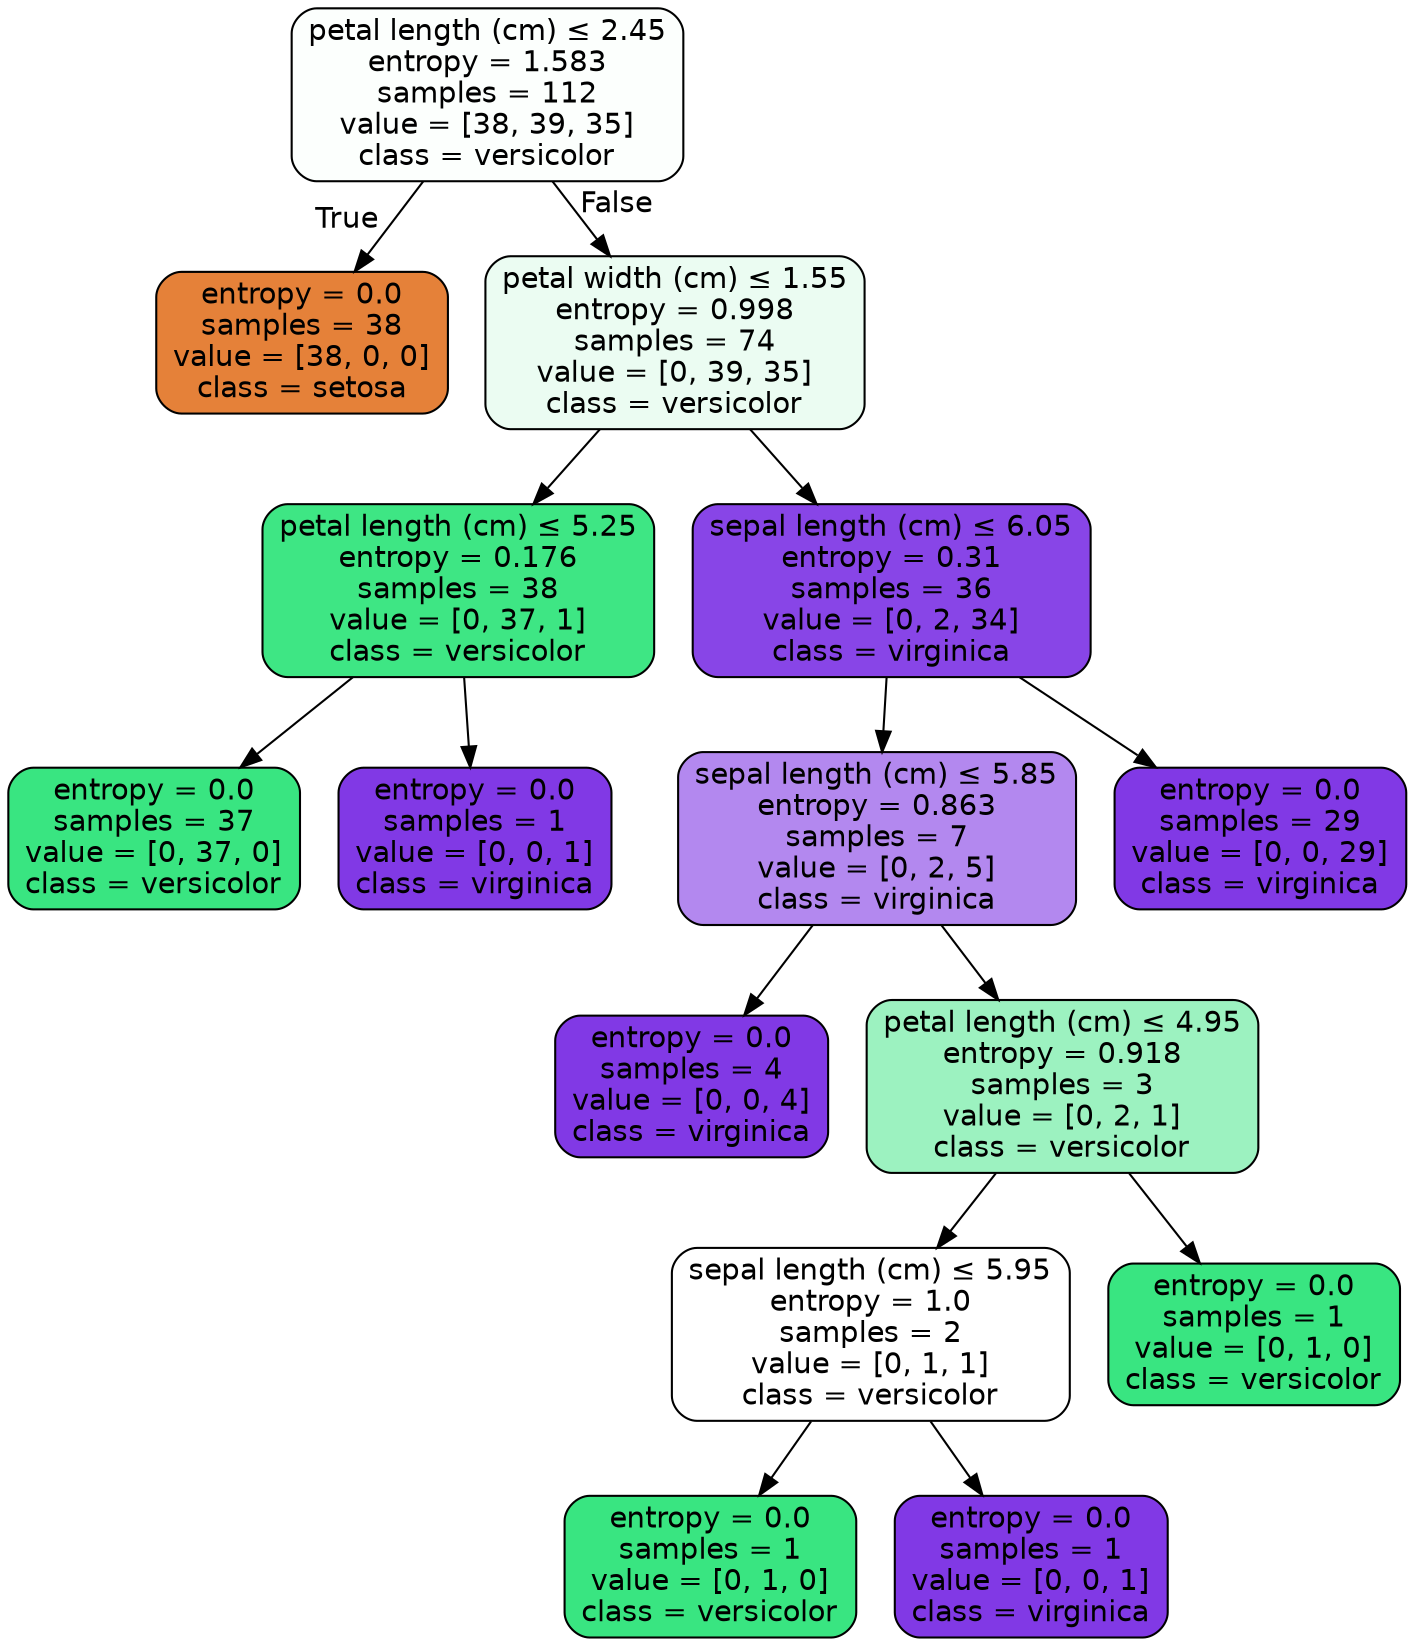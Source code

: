 digraph Tree {
node [shape=box, style="filled, rounded", color="black", fontname=helvetica] ;
edge [fontname=helvetica] ;
0 [label=<petal length (cm) &le; 2.45<br/>entropy = 1.583<br/>samples = 112<br/>value = [38, 39, 35]<br/>class = versicolor>, fillcolor="#fcfffd"] ;
1 [label=<entropy = 0.0<br/>samples = 38<br/>value = [38, 0, 0]<br/>class = setosa>, fillcolor="#e58139"] ;
0 -> 1 [labeldistance=2.5, labelangle=45, headlabel="True"] ;
2 [label=<petal width (cm) &le; 1.55<br/>entropy = 0.998<br/>samples = 74<br/>value = [0, 39, 35]<br/>class = versicolor>, fillcolor="#ebfcf2"] ;
0 -> 2 [labeldistance=2.5, labelangle=-45, headlabel="False"] ;
3 [label=<petal length (cm) &le; 5.25<br/>entropy = 0.176<br/>samples = 38<br/>value = [0, 37, 1]<br/>class = versicolor>, fillcolor="#3ee684"] ;
2 -> 3 ;
4 [label=<entropy = 0.0<br/>samples = 37<br/>value = [0, 37, 0]<br/>class = versicolor>, fillcolor="#39e581"] ;
3 -> 4 ;
5 [label=<entropy = 0.0<br/>samples = 1<br/>value = [0, 0, 1]<br/>class = virginica>, fillcolor="#8139e5"] ;
3 -> 5 ;
6 [label=<sepal length (cm) &le; 6.05<br/>entropy = 0.31<br/>samples = 36<br/>value = [0, 2, 34]<br/>class = virginica>, fillcolor="#8845e7"] ;
2 -> 6 ;
7 [label=<sepal length (cm) &le; 5.85<br/>entropy = 0.863<br/>samples = 7<br/>value = [0, 2, 5]<br/>class = virginica>, fillcolor="#b388ef"] ;
6 -> 7 ;
8 [label=<entropy = 0.0<br/>samples = 4<br/>value = [0, 0, 4]<br/>class = virginica>, fillcolor="#8139e5"] ;
7 -> 8 ;
9 [label=<petal length (cm) &le; 4.95<br/>entropy = 0.918<br/>samples = 3<br/>value = [0, 2, 1]<br/>class = versicolor>, fillcolor="#9cf2c0"] ;
7 -> 9 ;
10 [label=<sepal length (cm) &le; 5.95<br/>entropy = 1.0<br/>samples = 2<br/>value = [0, 1, 1]<br/>class = versicolor>, fillcolor="#ffffff"] ;
9 -> 10 ;
11 [label=<entropy = 0.0<br/>samples = 1<br/>value = [0, 1, 0]<br/>class = versicolor>, fillcolor="#39e581"] ;
10 -> 11 ;
12 [label=<entropy = 0.0<br/>samples = 1<br/>value = [0, 0, 1]<br/>class = virginica>, fillcolor="#8139e5"] ;
10 -> 12 ;
13 [label=<entropy = 0.0<br/>samples = 1<br/>value = [0, 1, 0]<br/>class = versicolor>, fillcolor="#39e581"] ;
9 -> 13 ;
14 [label=<entropy = 0.0<br/>samples = 29<br/>value = [0, 0, 29]<br/>class = virginica>, fillcolor="#8139e5"] ;
6 -> 14 ;
}